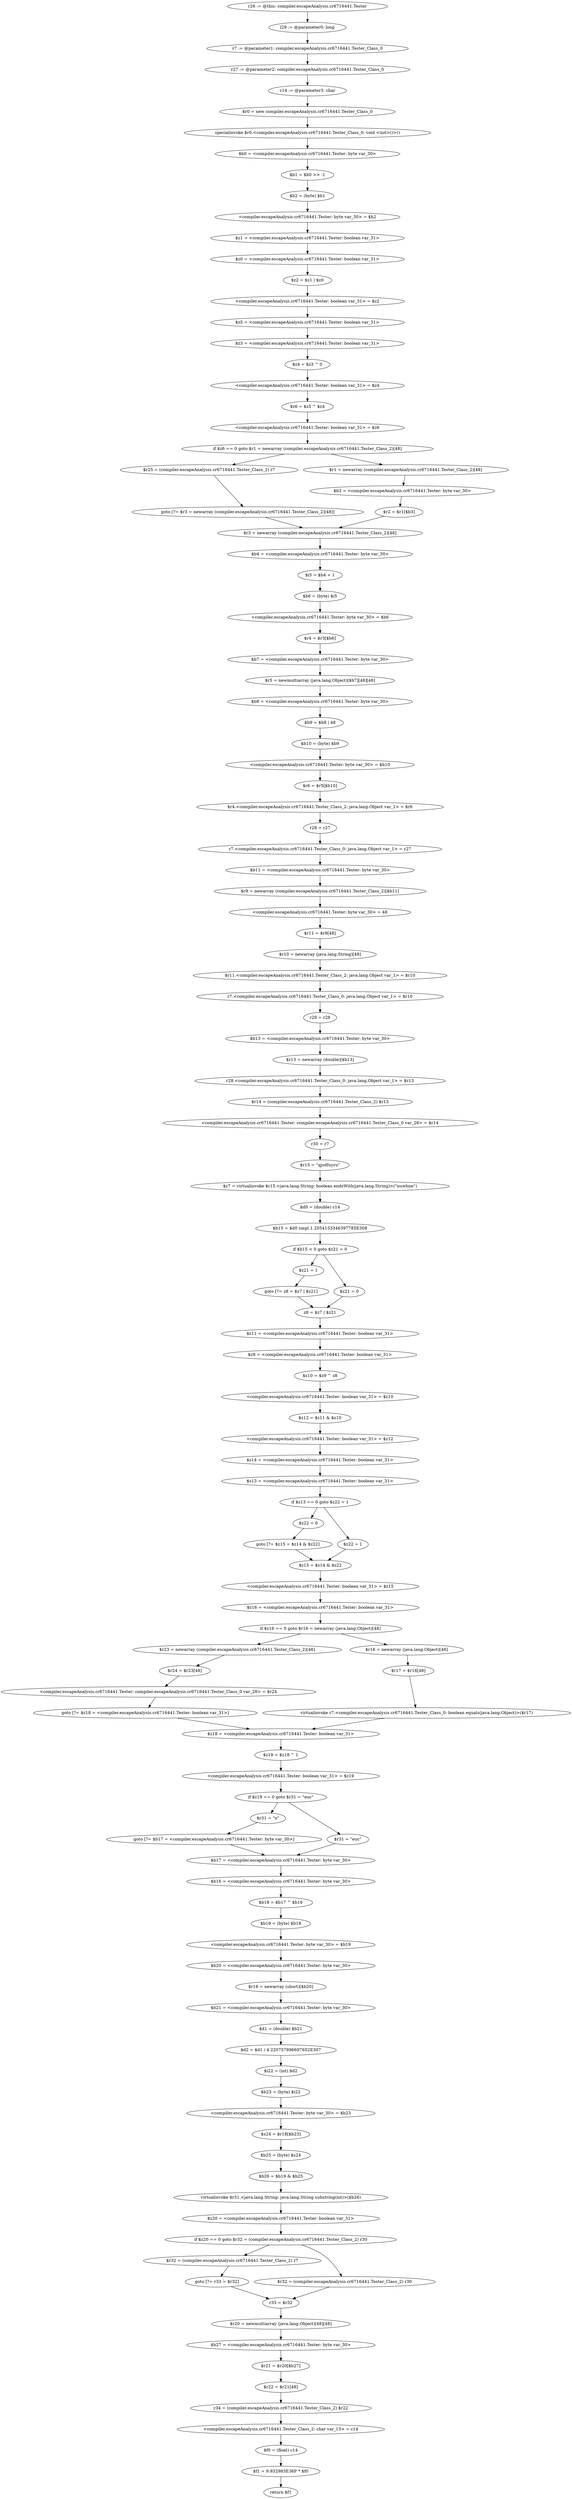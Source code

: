 digraph "unitGraph" {
    "r26 := @this: compiler.escapeAnalysis.cr6716441.Tester"
    "l29 := @parameter0: long"
    "r7 := @parameter1: compiler.escapeAnalysis.cr6716441.Tester_Class_0"
    "r27 := @parameter2: compiler.escapeAnalysis.cr6716441.Tester_Class_0"
    "c14 := @parameter3: char"
    "$r0 = new compiler.escapeAnalysis.cr6716441.Tester_Class_0"
    "specialinvoke $r0.<compiler.escapeAnalysis.cr6716441.Tester_Class_0: void <init>()>()"
    "$b0 = <compiler.escapeAnalysis.cr6716441.Tester: byte var_30>"
    "$b1 = $b0 >> -1"
    "$b2 = (byte) $b1"
    "<compiler.escapeAnalysis.cr6716441.Tester: byte var_30> = $b2"
    "$z1 = <compiler.escapeAnalysis.cr6716441.Tester: boolean var_31>"
    "$z0 = <compiler.escapeAnalysis.cr6716441.Tester: boolean var_31>"
    "$z2 = $z1 | $z0"
    "<compiler.escapeAnalysis.cr6716441.Tester: boolean var_31> = $z2"
    "$z5 = <compiler.escapeAnalysis.cr6716441.Tester: boolean var_31>"
    "$z3 = <compiler.escapeAnalysis.cr6716441.Tester: boolean var_31>"
    "$z4 = $z3 ^ 0"
    "<compiler.escapeAnalysis.cr6716441.Tester: boolean var_31> = $z4"
    "$z6 = $z5 ^ $z4"
    "<compiler.escapeAnalysis.cr6716441.Tester: boolean var_31> = $z6"
    "if $z6 == 0 goto $r1 = newarray (compiler.escapeAnalysis.cr6716441.Tester_Class_2)[48]"
    "$r25 = (compiler.escapeAnalysis.cr6716441.Tester_Class_2) r7"
    "goto [?= $r3 = newarray (compiler.escapeAnalysis.cr6716441.Tester_Class_2)[48]]"
    "$r1 = newarray (compiler.escapeAnalysis.cr6716441.Tester_Class_2)[48]"
    "$b3 = <compiler.escapeAnalysis.cr6716441.Tester: byte var_30>"
    "$r2 = $r1[$b3]"
    "$r3 = newarray (compiler.escapeAnalysis.cr6716441.Tester_Class_2)[48]"
    "$b4 = <compiler.escapeAnalysis.cr6716441.Tester: byte var_30>"
    "$i5 = $b4 + 1"
    "$b6 = (byte) $i5"
    "<compiler.escapeAnalysis.cr6716441.Tester: byte var_30> = $b6"
    "$r4 = $r3[$b6]"
    "$b7 = <compiler.escapeAnalysis.cr6716441.Tester: byte var_30>"
    "$r5 = newmultiarray (java.lang.Object)[$b7][48][48]"
    "$b8 = <compiler.escapeAnalysis.cr6716441.Tester: byte var_30>"
    "$b9 = $b8 | 48"
    "$b10 = (byte) $b9"
    "<compiler.escapeAnalysis.cr6716441.Tester: byte var_30> = $b10"
    "$r6 = $r5[$b10]"
    "$r4.<compiler.escapeAnalysis.cr6716441.Tester_Class_2: java.lang.Object var_1> = $r6"
    "r28 = r27"
    "r7.<compiler.escapeAnalysis.cr6716441.Tester_Class_0: java.lang.Object var_1> = r27"
    "$b11 = <compiler.escapeAnalysis.cr6716441.Tester: byte var_30>"
    "$r9 = newarray (compiler.escapeAnalysis.cr6716441.Tester_Class_2)[$b11]"
    "<compiler.escapeAnalysis.cr6716441.Tester: byte var_30> = 48"
    "$r11 = $r9[48]"
    "$r10 = newarray (java.lang.String)[48]"
    "$r11.<compiler.escapeAnalysis.cr6716441.Tester_Class_2: java.lang.Object var_1> = $r10"
    "r7.<compiler.escapeAnalysis.cr6716441.Tester_Class_0: java.lang.Object var_1> = $r10"
    "r29 = r28"
    "$b13 = <compiler.escapeAnalysis.cr6716441.Tester: byte var_30>"
    "$r13 = newarray (double)[$b13]"
    "r28.<compiler.escapeAnalysis.cr6716441.Tester_Class_0: java.lang.Object var_1> = $r13"
    "$r14 = (compiler.escapeAnalysis.cr6716441.Tester_Class_2) $r13"
    "<compiler.escapeAnalysis.cr6716441.Tester: compiler.escapeAnalysis.cr6716441.Tester_Class_0 var_28> = $r14"
    "r30 = r7"
    "$r15 = \"qjsdfuyru\""
    "$z7 = virtualinvoke $r15.<java.lang.String: boolean endsWith(java.lang.String)>(\"nuwbne\")"
    "$d0 = (double) c14"
    "$b15 = $d0 cmpl 1.2054153346397785E308"
    "if $b15 < 0 goto $z21 = 0"
    "$z21 = 1"
    "goto [?= z8 = $z7 | $z21]"
    "$z21 = 0"
    "z8 = $z7 | $z21"
    "$z11 = <compiler.escapeAnalysis.cr6716441.Tester: boolean var_31>"
    "$z9 = <compiler.escapeAnalysis.cr6716441.Tester: boolean var_31>"
    "$z10 = $z9 ^ z8"
    "<compiler.escapeAnalysis.cr6716441.Tester: boolean var_31> = $z10"
    "$z12 = $z11 & $z10"
    "<compiler.escapeAnalysis.cr6716441.Tester: boolean var_31> = $z12"
    "$z14 = <compiler.escapeAnalysis.cr6716441.Tester: boolean var_31>"
    "$z13 = <compiler.escapeAnalysis.cr6716441.Tester: boolean var_31>"
    "if $z13 == 0 goto $z22 = 1"
    "$z22 = 0"
    "goto [?= $z15 = $z14 & $z22]"
    "$z22 = 1"
    "$z15 = $z14 & $z22"
    "<compiler.escapeAnalysis.cr6716441.Tester: boolean var_31> = $z15"
    "$z16 = <compiler.escapeAnalysis.cr6716441.Tester: boolean var_31>"
    "if $z16 == 0 goto $r16 = newarray (java.lang.Object)[48]"
    "$r23 = newarray (compiler.escapeAnalysis.cr6716441.Tester_Class_2)[48]"
    "$r24 = $r23[48]"
    "<compiler.escapeAnalysis.cr6716441.Tester: compiler.escapeAnalysis.cr6716441.Tester_Class_0 var_28> = $r24"
    "goto [?= $z18 = <compiler.escapeAnalysis.cr6716441.Tester: boolean var_31>]"
    "$r16 = newarray (java.lang.Object)[48]"
    "$r17 = $r16[48]"
    "virtualinvoke r7.<compiler.escapeAnalysis.cr6716441.Tester_Class_0: boolean equals(java.lang.Object)>($r17)"
    "$z18 = <compiler.escapeAnalysis.cr6716441.Tester: boolean var_31>"
    "$z19 = $z18 ^ 1"
    "<compiler.escapeAnalysis.cr6716441.Tester: boolean var_31> = $z19"
    "if $z19 == 0 goto $r31 = \"euc\""
    "$r31 = \"x\""
    "goto [?= $b17 = <compiler.escapeAnalysis.cr6716441.Tester: byte var_30>]"
    "$r31 = \"euc\""
    "$b17 = <compiler.escapeAnalysis.cr6716441.Tester: byte var_30>"
    "$b16 = <compiler.escapeAnalysis.cr6716441.Tester: byte var_30>"
    "$b18 = $b17 ^ $b16"
    "$b19 = (byte) $b18"
    "<compiler.escapeAnalysis.cr6716441.Tester: byte var_30> = $b19"
    "$b20 = <compiler.escapeAnalysis.cr6716441.Tester: byte var_30>"
    "$r18 = newarray (short)[$b20]"
    "$b21 = <compiler.escapeAnalysis.cr6716441.Tester: byte var_30>"
    "$d1 = (double) $b21"
    "$d2 = $d1 / 4.220757896697652E307"
    "$i22 = (int) $d2"
    "$b23 = (byte) $i22"
    "<compiler.escapeAnalysis.cr6716441.Tester: byte var_30> = $b23"
    "$s24 = $r18[$b23]"
    "$b25 = (byte) $s24"
    "$b26 = $b19 & $b25"
    "virtualinvoke $r31.<java.lang.String: java.lang.String substring(int)>($b26)"
    "$z20 = <compiler.escapeAnalysis.cr6716441.Tester: boolean var_31>"
    "if $z20 == 0 goto $r32 = (compiler.escapeAnalysis.cr6716441.Tester_Class_2) r30"
    "$r32 = (compiler.escapeAnalysis.cr6716441.Tester_Class_2) r7"
    "goto [?= r33 = $r32]"
    "$r32 = (compiler.escapeAnalysis.cr6716441.Tester_Class_2) r30"
    "r33 = $r32"
    "$r20 = newmultiarray (java.lang.Object)[48][48]"
    "$b27 = <compiler.escapeAnalysis.cr6716441.Tester: byte var_30>"
    "$r21 = $r20[$b27]"
    "$r22 = $r21[48]"
    "r34 = (compiler.escapeAnalysis.cr6716441.Tester_Class_2) $r22"
    "<compiler.escapeAnalysis.cr6716441.Tester_Class_2: char var_13> = c14"
    "$f0 = (float) c14"
    "$f1 = 9.932983E36F * $f0"
    "return $f1"
    "r26 := @this: compiler.escapeAnalysis.cr6716441.Tester"->"l29 := @parameter0: long";
    "l29 := @parameter0: long"->"r7 := @parameter1: compiler.escapeAnalysis.cr6716441.Tester_Class_0";
    "r7 := @parameter1: compiler.escapeAnalysis.cr6716441.Tester_Class_0"->"r27 := @parameter2: compiler.escapeAnalysis.cr6716441.Tester_Class_0";
    "r27 := @parameter2: compiler.escapeAnalysis.cr6716441.Tester_Class_0"->"c14 := @parameter3: char";
    "c14 := @parameter3: char"->"$r0 = new compiler.escapeAnalysis.cr6716441.Tester_Class_0";
    "$r0 = new compiler.escapeAnalysis.cr6716441.Tester_Class_0"->"specialinvoke $r0.<compiler.escapeAnalysis.cr6716441.Tester_Class_0: void <init>()>()";
    "specialinvoke $r0.<compiler.escapeAnalysis.cr6716441.Tester_Class_0: void <init>()>()"->"$b0 = <compiler.escapeAnalysis.cr6716441.Tester: byte var_30>";
    "$b0 = <compiler.escapeAnalysis.cr6716441.Tester: byte var_30>"->"$b1 = $b0 >> -1";
    "$b1 = $b0 >> -1"->"$b2 = (byte) $b1";
    "$b2 = (byte) $b1"->"<compiler.escapeAnalysis.cr6716441.Tester: byte var_30> = $b2";
    "<compiler.escapeAnalysis.cr6716441.Tester: byte var_30> = $b2"->"$z1 = <compiler.escapeAnalysis.cr6716441.Tester: boolean var_31>";
    "$z1 = <compiler.escapeAnalysis.cr6716441.Tester: boolean var_31>"->"$z0 = <compiler.escapeAnalysis.cr6716441.Tester: boolean var_31>";
    "$z0 = <compiler.escapeAnalysis.cr6716441.Tester: boolean var_31>"->"$z2 = $z1 | $z0";
    "$z2 = $z1 | $z0"->"<compiler.escapeAnalysis.cr6716441.Tester: boolean var_31> = $z2";
    "<compiler.escapeAnalysis.cr6716441.Tester: boolean var_31> = $z2"->"$z5 = <compiler.escapeAnalysis.cr6716441.Tester: boolean var_31>";
    "$z5 = <compiler.escapeAnalysis.cr6716441.Tester: boolean var_31>"->"$z3 = <compiler.escapeAnalysis.cr6716441.Tester: boolean var_31>";
    "$z3 = <compiler.escapeAnalysis.cr6716441.Tester: boolean var_31>"->"$z4 = $z3 ^ 0";
    "$z4 = $z3 ^ 0"->"<compiler.escapeAnalysis.cr6716441.Tester: boolean var_31> = $z4";
    "<compiler.escapeAnalysis.cr6716441.Tester: boolean var_31> = $z4"->"$z6 = $z5 ^ $z4";
    "$z6 = $z5 ^ $z4"->"<compiler.escapeAnalysis.cr6716441.Tester: boolean var_31> = $z6";
    "<compiler.escapeAnalysis.cr6716441.Tester: boolean var_31> = $z6"->"if $z6 == 0 goto $r1 = newarray (compiler.escapeAnalysis.cr6716441.Tester_Class_2)[48]";
    "if $z6 == 0 goto $r1 = newarray (compiler.escapeAnalysis.cr6716441.Tester_Class_2)[48]"->"$r25 = (compiler.escapeAnalysis.cr6716441.Tester_Class_2) r7";
    "if $z6 == 0 goto $r1 = newarray (compiler.escapeAnalysis.cr6716441.Tester_Class_2)[48]"->"$r1 = newarray (compiler.escapeAnalysis.cr6716441.Tester_Class_2)[48]";
    "$r25 = (compiler.escapeAnalysis.cr6716441.Tester_Class_2) r7"->"goto [?= $r3 = newarray (compiler.escapeAnalysis.cr6716441.Tester_Class_2)[48]]";
    "goto [?= $r3 = newarray (compiler.escapeAnalysis.cr6716441.Tester_Class_2)[48]]"->"$r3 = newarray (compiler.escapeAnalysis.cr6716441.Tester_Class_2)[48]";
    "$r1 = newarray (compiler.escapeAnalysis.cr6716441.Tester_Class_2)[48]"->"$b3 = <compiler.escapeAnalysis.cr6716441.Tester: byte var_30>";
    "$b3 = <compiler.escapeAnalysis.cr6716441.Tester: byte var_30>"->"$r2 = $r1[$b3]";
    "$r2 = $r1[$b3]"->"$r3 = newarray (compiler.escapeAnalysis.cr6716441.Tester_Class_2)[48]";
    "$r3 = newarray (compiler.escapeAnalysis.cr6716441.Tester_Class_2)[48]"->"$b4 = <compiler.escapeAnalysis.cr6716441.Tester: byte var_30>";
    "$b4 = <compiler.escapeAnalysis.cr6716441.Tester: byte var_30>"->"$i5 = $b4 + 1";
    "$i5 = $b4 + 1"->"$b6 = (byte) $i5";
    "$b6 = (byte) $i5"->"<compiler.escapeAnalysis.cr6716441.Tester: byte var_30> = $b6";
    "<compiler.escapeAnalysis.cr6716441.Tester: byte var_30> = $b6"->"$r4 = $r3[$b6]";
    "$r4 = $r3[$b6]"->"$b7 = <compiler.escapeAnalysis.cr6716441.Tester: byte var_30>";
    "$b7 = <compiler.escapeAnalysis.cr6716441.Tester: byte var_30>"->"$r5 = newmultiarray (java.lang.Object)[$b7][48][48]";
    "$r5 = newmultiarray (java.lang.Object)[$b7][48][48]"->"$b8 = <compiler.escapeAnalysis.cr6716441.Tester: byte var_30>";
    "$b8 = <compiler.escapeAnalysis.cr6716441.Tester: byte var_30>"->"$b9 = $b8 | 48";
    "$b9 = $b8 | 48"->"$b10 = (byte) $b9";
    "$b10 = (byte) $b9"->"<compiler.escapeAnalysis.cr6716441.Tester: byte var_30> = $b10";
    "<compiler.escapeAnalysis.cr6716441.Tester: byte var_30> = $b10"->"$r6 = $r5[$b10]";
    "$r6 = $r5[$b10]"->"$r4.<compiler.escapeAnalysis.cr6716441.Tester_Class_2: java.lang.Object var_1> = $r6";
    "$r4.<compiler.escapeAnalysis.cr6716441.Tester_Class_2: java.lang.Object var_1> = $r6"->"r28 = r27";
    "r28 = r27"->"r7.<compiler.escapeAnalysis.cr6716441.Tester_Class_0: java.lang.Object var_1> = r27";
    "r7.<compiler.escapeAnalysis.cr6716441.Tester_Class_0: java.lang.Object var_1> = r27"->"$b11 = <compiler.escapeAnalysis.cr6716441.Tester: byte var_30>";
    "$b11 = <compiler.escapeAnalysis.cr6716441.Tester: byte var_30>"->"$r9 = newarray (compiler.escapeAnalysis.cr6716441.Tester_Class_2)[$b11]";
    "$r9 = newarray (compiler.escapeAnalysis.cr6716441.Tester_Class_2)[$b11]"->"<compiler.escapeAnalysis.cr6716441.Tester: byte var_30> = 48";
    "<compiler.escapeAnalysis.cr6716441.Tester: byte var_30> = 48"->"$r11 = $r9[48]";
    "$r11 = $r9[48]"->"$r10 = newarray (java.lang.String)[48]";
    "$r10 = newarray (java.lang.String)[48]"->"$r11.<compiler.escapeAnalysis.cr6716441.Tester_Class_2: java.lang.Object var_1> = $r10";
    "$r11.<compiler.escapeAnalysis.cr6716441.Tester_Class_2: java.lang.Object var_1> = $r10"->"r7.<compiler.escapeAnalysis.cr6716441.Tester_Class_0: java.lang.Object var_1> = $r10";
    "r7.<compiler.escapeAnalysis.cr6716441.Tester_Class_0: java.lang.Object var_1> = $r10"->"r29 = r28";
    "r29 = r28"->"$b13 = <compiler.escapeAnalysis.cr6716441.Tester: byte var_30>";
    "$b13 = <compiler.escapeAnalysis.cr6716441.Tester: byte var_30>"->"$r13 = newarray (double)[$b13]";
    "$r13 = newarray (double)[$b13]"->"r28.<compiler.escapeAnalysis.cr6716441.Tester_Class_0: java.lang.Object var_1> = $r13";
    "r28.<compiler.escapeAnalysis.cr6716441.Tester_Class_0: java.lang.Object var_1> = $r13"->"$r14 = (compiler.escapeAnalysis.cr6716441.Tester_Class_2) $r13";
    "$r14 = (compiler.escapeAnalysis.cr6716441.Tester_Class_2) $r13"->"<compiler.escapeAnalysis.cr6716441.Tester: compiler.escapeAnalysis.cr6716441.Tester_Class_0 var_28> = $r14";
    "<compiler.escapeAnalysis.cr6716441.Tester: compiler.escapeAnalysis.cr6716441.Tester_Class_0 var_28> = $r14"->"r30 = r7";
    "r30 = r7"->"$r15 = \"qjsdfuyru\"";
    "$r15 = \"qjsdfuyru\""->"$z7 = virtualinvoke $r15.<java.lang.String: boolean endsWith(java.lang.String)>(\"nuwbne\")";
    "$z7 = virtualinvoke $r15.<java.lang.String: boolean endsWith(java.lang.String)>(\"nuwbne\")"->"$d0 = (double) c14";
    "$d0 = (double) c14"->"$b15 = $d0 cmpl 1.2054153346397785E308";
    "$b15 = $d0 cmpl 1.2054153346397785E308"->"if $b15 < 0 goto $z21 = 0";
    "if $b15 < 0 goto $z21 = 0"->"$z21 = 1";
    "if $b15 < 0 goto $z21 = 0"->"$z21 = 0";
    "$z21 = 1"->"goto [?= z8 = $z7 | $z21]";
    "goto [?= z8 = $z7 | $z21]"->"z8 = $z7 | $z21";
    "$z21 = 0"->"z8 = $z7 | $z21";
    "z8 = $z7 | $z21"->"$z11 = <compiler.escapeAnalysis.cr6716441.Tester: boolean var_31>";
    "$z11 = <compiler.escapeAnalysis.cr6716441.Tester: boolean var_31>"->"$z9 = <compiler.escapeAnalysis.cr6716441.Tester: boolean var_31>";
    "$z9 = <compiler.escapeAnalysis.cr6716441.Tester: boolean var_31>"->"$z10 = $z9 ^ z8";
    "$z10 = $z9 ^ z8"->"<compiler.escapeAnalysis.cr6716441.Tester: boolean var_31> = $z10";
    "<compiler.escapeAnalysis.cr6716441.Tester: boolean var_31> = $z10"->"$z12 = $z11 & $z10";
    "$z12 = $z11 & $z10"->"<compiler.escapeAnalysis.cr6716441.Tester: boolean var_31> = $z12";
    "<compiler.escapeAnalysis.cr6716441.Tester: boolean var_31> = $z12"->"$z14 = <compiler.escapeAnalysis.cr6716441.Tester: boolean var_31>";
    "$z14 = <compiler.escapeAnalysis.cr6716441.Tester: boolean var_31>"->"$z13 = <compiler.escapeAnalysis.cr6716441.Tester: boolean var_31>";
    "$z13 = <compiler.escapeAnalysis.cr6716441.Tester: boolean var_31>"->"if $z13 == 0 goto $z22 = 1";
    "if $z13 == 0 goto $z22 = 1"->"$z22 = 0";
    "if $z13 == 0 goto $z22 = 1"->"$z22 = 1";
    "$z22 = 0"->"goto [?= $z15 = $z14 & $z22]";
    "goto [?= $z15 = $z14 & $z22]"->"$z15 = $z14 & $z22";
    "$z22 = 1"->"$z15 = $z14 & $z22";
    "$z15 = $z14 & $z22"->"<compiler.escapeAnalysis.cr6716441.Tester: boolean var_31> = $z15";
    "<compiler.escapeAnalysis.cr6716441.Tester: boolean var_31> = $z15"->"$z16 = <compiler.escapeAnalysis.cr6716441.Tester: boolean var_31>";
    "$z16 = <compiler.escapeAnalysis.cr6716441.Tester: boolean var_31>"->"if $z16 == 0 goto $r16 = newarray (java.lang.Object)[48]";
    "if $z16 == 0 goto $r16 = newarray (java.lang.Object)[48]"->"$r23 = newarray (compiler.escapeAnalysis.cr6716441.Tester_Class_2)[48]";
    "if $z16 == 0 goto $r16 = newarray (java.lang.Object)[48]"->"$r16 = newarray (java.lang.Object)[48]";
    "$r23 = newarray (compiler.escapeAnalysis.cr6716441.Tester_Class_2)[48]"->"$r24 = $r23[48]";
    "$r24 = $r23[48]"->"<compiler.escapeAnalysis.cr6716441.Tester: compiler.escapeAnalysis.cr6716441.Tester_Class_0 var_28> = $r24";
    "<compiler.escapeAnalysis.cr6716441.Tester: compiler.escapeAnalysis.cr6716441.Tester_Class_0 var_28> = $r24"->"goto [?= $z18 = <compiler.escapeAnalysis.cr6716441.Tester: boolean var_31>]";
    "goto [?= $z18 = <compiler.escapeAnalysis.cr6716441.Tester: boolean var_31>]"->"$z18 = <compiler.escapeAnalysis.cr6716441.Tester: boolean var_31>";
    "$r16 = newarray (java.lang.Object)[48]"->"$r17 = $r16[48]";
    "$r17 = $r16[48]"->"virtualinvoke r7.<compiler.escapeAnalysis.cr6716441.Tester_Class_0: boolean equals(java.lang.Object)>($r17)";
    "virtualinvoke r7.<compiler.escapeAnalysis.cr6716441.Tester_Class_0: boolean equals(java.lang.Object)>($r17)"->"$z18 = <compiler.escapeAnalysis.cr6716441.Tester: boolean var_31>";
    "$z18 = <compiler.escapeAnalysis.cr6716441.Tester: boolean var_31>"->"$z19 = $z18 ^ 1";
    "$z19 = $z18 ^ 1"->"<compiler.escapeAnalysis.cr6716441.Tester: boolean var_31> = $z19";
    "<compiler.escapeAnalysis.cr6716441.Tester: boolean var_31> = $z19"->"if $z19 == 0 goto $r31 = \"euc\"";
    "if $z19 == 0 goto $r31 = \"euc\""->"$r31 = \"x\"";
    "if $z19 == 0 goto $r31 = \"euc\""->"$r31 = \"euc\"";
    "$r31 = \"x\""->"goto [?= $b17 = <compiler.escapeAnalysis.cr6716441.Tester: byte var_30>]";
    "goto [?= $b17 = <compiler.escapeAnalysis.cr6716441.Tester: byte var_30>]"->"$b17 = <compiler.escapeAnalysis.cr6716441.Tester: byte var_30>";
    "$r31 = \"euc\""->"$b17 = <compiler.escapeAnalysis.cr6716441.Tester: byte var_30>";
    "$b17 = <compiler.escapeAnalysis.cr6716441.Tester: byte var_30>"->"$b16 = <compiler.escapeAnalysis.cr6716441.Tester: byte var_30>";
    "$b16 = <compiler.escapeAnalysis.cr6716441.Tester: byte var_30>"->"$b18 = $b17 ^ $b16";
    "$b18 = $b17 ^ $b16"->"$b19 = (byte) $b18";
    "$b19 = (byte) $b18"->"<compiler.escapeAnalysis.cr6716441.Tester: byte var_30> = $b19";
    "<compiler.escapeAnalysis.cr6716441.Tester: byte var_30> = $b19"->"$b20 = <compiler.escapeAnalysis.cr6716441.Tester: byte var_30>";
    "$b20 = <compiler.escapeAnalysis.cr6716441.Tester: byte var_30>"->"$r18 = newarray (short)[$b20]";
    "$r18 = newarray (short)[$b20]"->"$b21 = <compiler.escapeAnalysis.cr6716441.Tester: byte var_30>";
    "$b21 = <compiler.escapeAnalysis.cr6716441.Tester: byte var_30>"->"$d1 = (double) $b21";
    "$d1 = (double) $b21"->"$d2 = $d1 / 4.220757896697652E307";
    "$d2 = $d1 / 4.220757896697652E307"->"$i22 = (int) $d2";
    "$i22 = (int) $d2"->"$b23 = (byte) $i22";
    "$b23 = (byte) $i22"->"<compiler.escapeAnalysis.cr6716441.Tester: byte var_30> = $b23";
    "<compiler.escapeAnalysis.cr6716441.Tester: byte var_30> = $b23"->"$s24 = $r18[$b23]";
    "$s24 = $r18[$b23]"->"$b25 = (byte) $s24";
    "$b25 = (byte) $s24"->"$b26 = $b19 & $b25";
    "$b26 = $b19 & $b25"->"virtualinvoke $r31.<java.lang.String: java.lang.String substring(int)>($b26)";
    "virtualinvoke $r31.<java.lang.String: java.lang.String substring(int)>($b26)"->"$z20 = <compiler.escapeAnalysis.cr6716441.Tester: boolean var_31>";
    "$z20 = <compiler.escapeAnalysis.cr6716441.Tester: boolean var_31>"->"if $z20 == 0 goto $r32 = (compiler.escapeAnalysis.cr6716441.Tester_Class_2) r30";
    "if $z20 == 0 goto $r32 = (compiler.escapeAnalysis.cr6716441.Tester_Class_2) r30"->"$r32 = (compiler.escapeAnalysis.cr6716441.Tester_Class_2) r7";
    "if $z20 == 0 goto $r32 = (compiler.escapeAnalysis.cr6716441.Tester_Class_2) r30"->"$r32 = (compiler.escapeAnalysis.cr6716441.Tester_Class_2) r30";
    "$r32 = (compiler.escapeAnalysis.cr6716441.Tester_Class_2) r7"->"goto [?= r33 = $r32]";
    "goto [?= r33 = $r32]"->"r33 = $r32";
    "$r32 = (compiler.escapeAnalysis.cr6716441.Tester_Class_2) r30"->"r33 = $r32";
    "r33 = $r32"->"$r20 = newmultiarray (java.lang.Object)[48][48]";
    "$r20 = newmultiarray (java.lang.Object)[48][48]"->"$b27 = <compiler.escapeAnalysis.cr6716441.Tester: byte var_30>";
    "$b27 = <compiler.escapeAnalysis.cr6716441.Tester: byte var_30>"->"$r21 = $r20[$b27]";
    "$r21 = $r20[$b27]"->"$r22 = $r21[48]";
    "$r22 = $r21[48]"->"r34 = (compiler.escapeAnalysis.cr6716441.Tester_Class_2) $r22";
    "r34 = (compiler.escapeAnalysis.cr6716441.Tester_Class_2) $r22"->"<compiler.escapeAnalysis.cr6716441.Tester_Class_2: char var_13> = c14";
    "<compiler.escapeAnalysis.cr6716441.Tester_Class_2: char var_13> = c14"->"$f0 = (float) c14";
    "$f0 = (float) c14"->"$f1 = 9.932983E36F * $f0";
    "$f1 = 9.932983E36F * $f0"->"return $f1";
}
